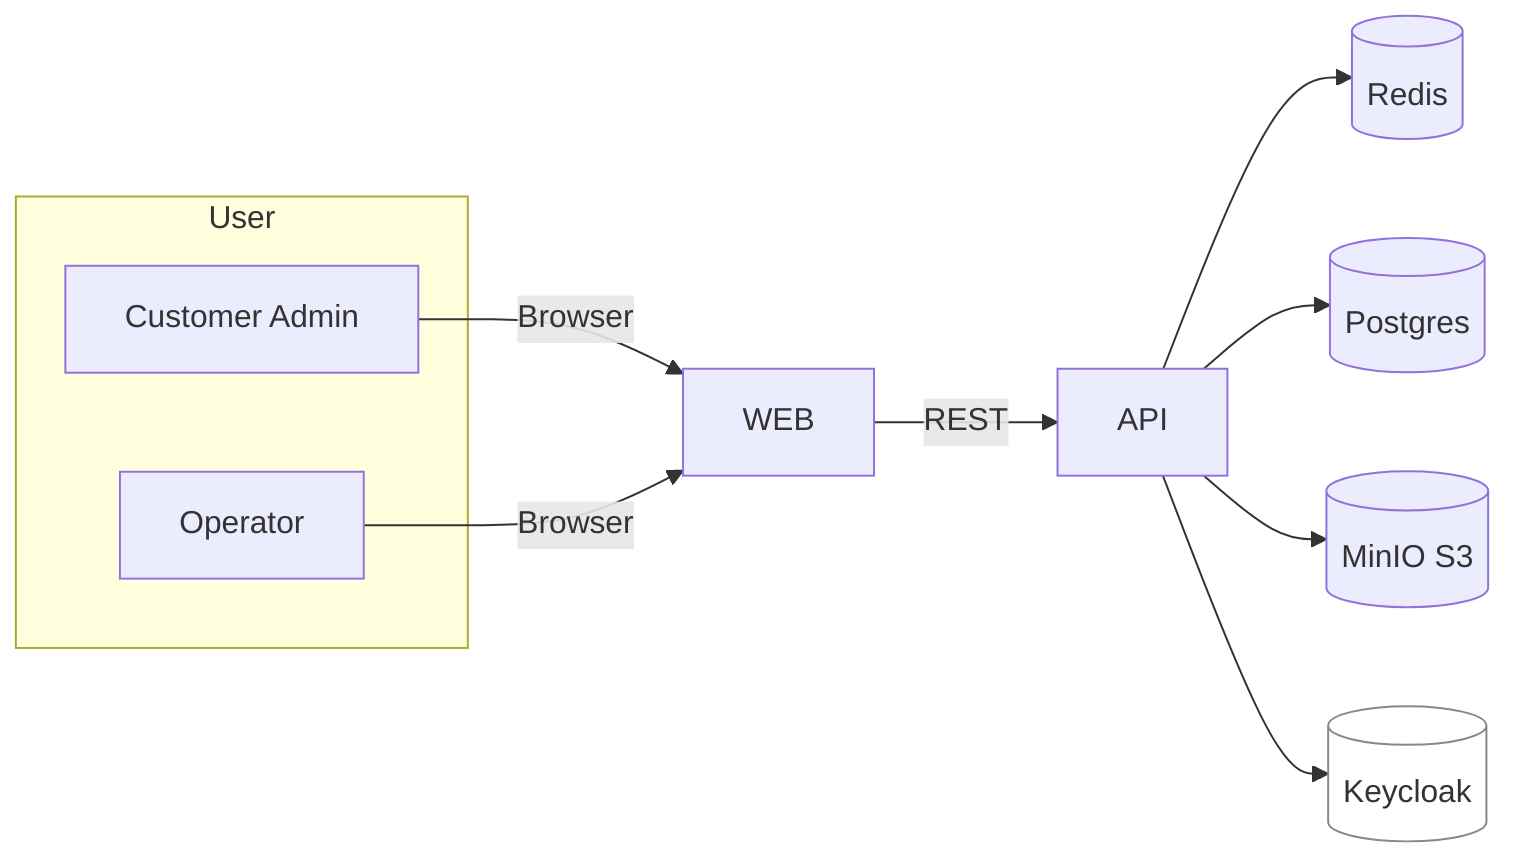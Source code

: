 flowchart LR
  subgraph User
    U1[Customer Admin]
    U2[Operator]
  end
  U1-- "Browser" -->WEB
  U2-- "Browser" -->WEB
  WEB-- "REST" -->API
  API-->REDIS[(Redis)]
  API-->DB[(Postgres)]
  API-->S3[(MinIO S3)]
  API-->KC[(Keycloak)]:::ext

  classDef ext fill:#fff,stroke:#888;

%% Separate diagrams must not be mixed in one block
%% Below is the sequence diagram in a separate Mermaid block

%% Uncomment and use in a separate Mermaid block/file if needed:
%% sequenceDiagram
%%   participant Web
%%   participant API
%%   participant Agent as Agent SDK
%%   participant MCP as MCP Clients
%%   participant RAG as Vector Store
%%   Web->>API: create job (network diagnose)
%%   API->>Agent: plan()
%%   Agent->>RAG: retrieve context
%%   Agent->>MCP: run tools (SSH, SNMP, ping)
%%   MCP-->>Agent: results
%%   Agent-->>API: status + artifacts
%%   API-->>Web: stream logs